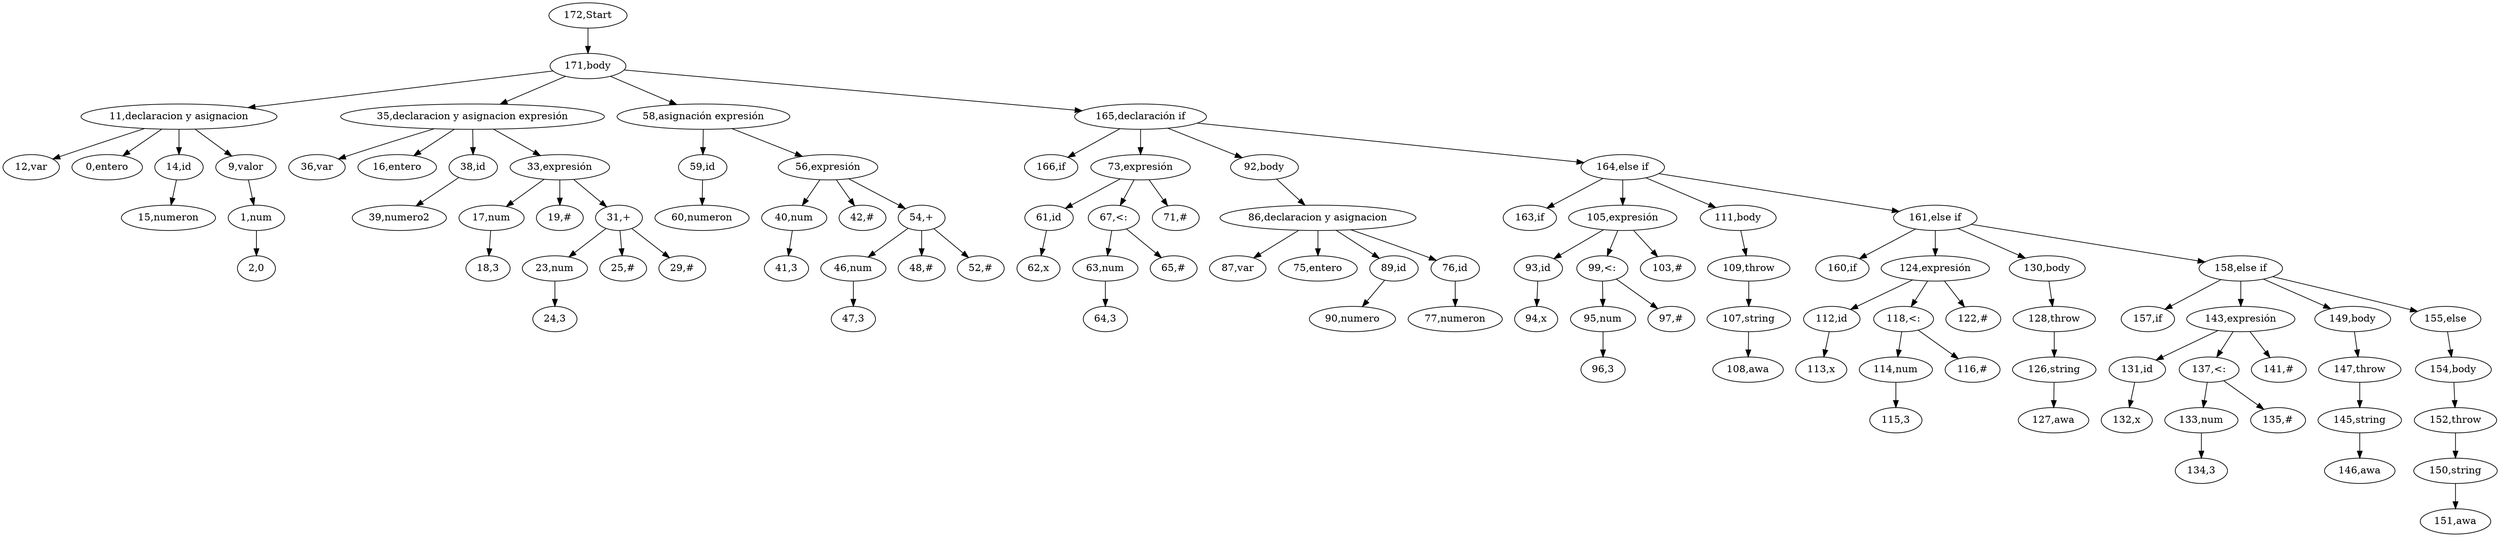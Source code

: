 digraph {
"172,Start" -> "171,body";
"171,body" -> "11,declaracion y asignacion";
"11,declaracion y asignacion" -> "12,var";
"11,declaracion y asignacion" -> "0,entero";
"11,declaracion y asignacion" -> "14,id";
"14,id" -> "15,numeron";
"11,declaracion y asignacion" -> "9,valor";
"9,valor" -> "1,num";
"1,num" -> "2,0";
"171,body" -> "35,declaracion y asignacion expresión";
"35,declaracion y asignacion expresión" -> "36,var";
"35,declaracion y asignacion expresión" -> "16,entero";
"35,declaracion y asignacion expresión" -> "38,id";
"38,id" -> "39,numero2";
"35,declaracion y asignacion expresión" -> "33,expresión";
"33,expresión" -> "17,num";
"17,num" -> "18,3";
"33,expresión" -> "19,#";
"33,expresión" -> "31,+";
"31,+" -> "23,num";
"23,num" -> "24,3";
"31,+" -> "25,#";
"31,+" -> "29,#";
"171,body" -> "58,asignación expresión";
"58,asignación expresión" -> "59,id";
"59,id" -> "60,numeron";
"58,asignación expresión" -> "56,expresión";
"56,expresión" -> "40,num";
"40,num" -> "41,3";
"56,expresión" -> "42,#";
"56,expresión" -> "54,+";
"54,+" -> "46,num";
"46,num" -> "47,3";
"54,+" -> "48,#";
"54,+" -> "52,#";
"171,body" -> "165,declaración if";
"165,declaración if" -> "166,if";
"165,declaración if" -> "73,expresión";
"73,expresión" -> "61,id";
"61,id" -> "62,x";
"73,expresión" -> "67,<:";
"67,<:" -> "63,num";
"63,num" -> "64,3";
"67,<:" -> "65,#";
"73,expresión" -> "71,#";
"165,declaración if" -> "92,body";
"92,body" -> "86,declaracion y asignacion";
"86,declaracion y asignacion" -> "87,var";
"86,declaracion y asignacion" -> "75,entero";
"86,declaracion y asignacion" -> "89,id";
"89,id" -> "90,numero";
"86,declaracion y asignacion" -> "76,id";
"76,id" -> "77,numeron";
"165,declaración if" -> "164,else if";
"164,else if" -> "163,if";
"164,else if" -> "105,expresión";
"105,expresión" -> "93,id";
"93,id" -> "94,x";
"105,expresión" -> "99,<:";
"99,<:" -> "95,num";
"95,num" -> "96,3";
"99,<:" -> "97,#";
"105,expresión" -> "103,#";
"164,else if" -> "111,body";
"111,body" -> "109,throw";
"109,throw" -> "107,string";
"107,string" -> "108,awa";
"164,else if" -> "161,else if";
"161,else if" -> "160,if";
"161,else if" -> "124,expresión";
"124,expresión" -> "112,id";
"112,id" -> "113,x";
"124,expresión" -> "118,<:";
"118,<:" -> "114,num";
"114,num" -> "115,3";
"118,<:" -> "116,#";
"124,expresión" -> "122,#";
"161,else if" -> "130,body";
"130,body" -> "128,throw";
"128,throw" -> "126,string";
"126,string" -> "127,awa";
"161,else if" -> "158,else if";
"158,else if" -> "157,if";
"158,else if" -> "143,expresión";
"143,expresión" -> "131,id";
"131,id" -> "132,x";
"143,expresión" -> "137,<:";
"137,<:" -> "133,num";
"133,num" -> "134,3";
"137,<:" -> "135,#";
"143,expresión" -> "141,#";
"158,else if" -> "149,body";
"149,body" -> "147,throw";
"147,throw" -> "145,string";
"145,string" -> "146,awa";
"158,else if" -> "155,else";
"155,else" -> "154,body";
"154,body" -> "152,throw";
"152,throw" -> "150,string";
"150,string" -> "151,awa";

}